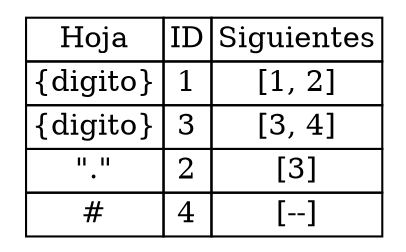 digraph grafica{
rankdir=TB;
node [shape=plaintext];
some_node [label=<<table border="0" cellborder="1" cellspacing="0"><tr><td>Hoja</td><td>ID</td><td>Siguientes</td></tr><tr><td>{digito}</td><td>1</td><td>[1, 2]</td></tr><tr><td>{digito}</td><td>3</td><td>[3, 4]</td></tr><tr><td>"."</td><td>2</td><td>[3]</td></tr><tr><td>#</td><td>4</td><td>[--]</td></tr></table>>];}
